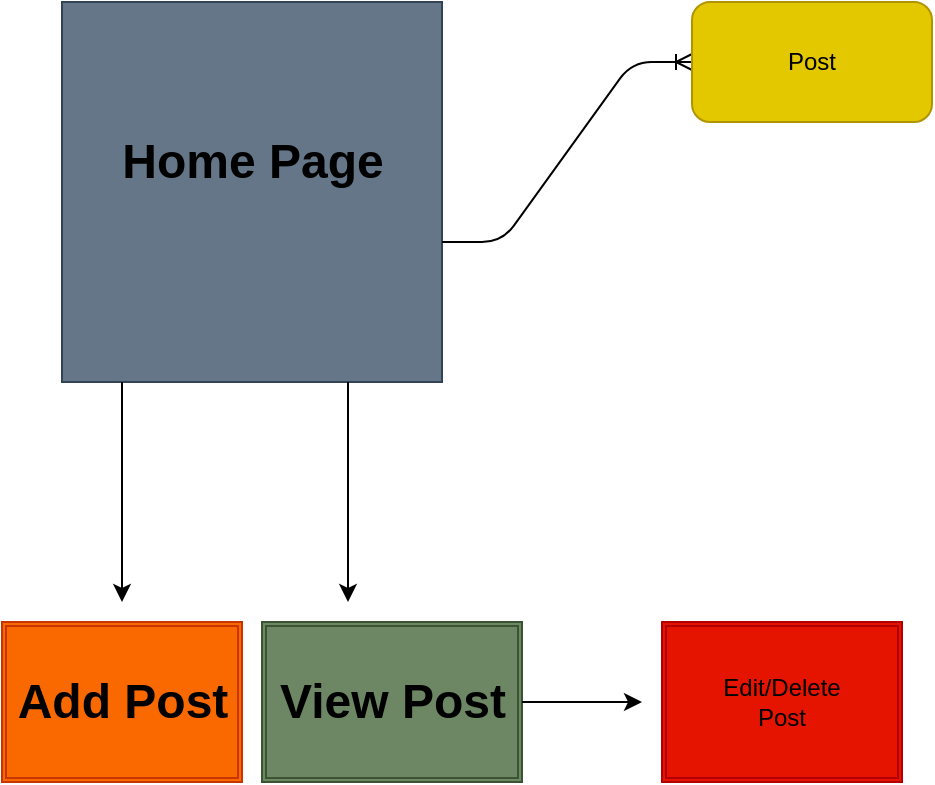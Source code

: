 <mxfile version="13.10.0" type="embed">
    <diagram id="k-OxYGlZ3zx96edbIrVy" name="Page-1">
        <mxGraphModel dx="843" dy="585" grid="1" gridSize="10" guides="1" tooltips="1" connect="1" arrows="1" fold="1" page="1" pageScale="1" pageWidth="850" pageHeight="1100" math="0" shadow="0">
            <root>
                <mxCell id="0"/>
                <mxCell id="1" parent="0"/>
                <mxCell id="2" value="" style="whiteSpace=wrap;html=1;aspect=fixed;fillColor=#647687;strokeColor=#314354;fontColor=#ffffff;" vertex="1" parent="1">
                    <mxGeometry x="50" y="40" width="190" height="190" as="geometry"/>
                </mxCell>
                <mxCell id="3" value="" style="edgeStyle=entityRelationEdgeStyle;fontSize=12;html=1;endArrow=ERoneToMany;" edge="1" parent="1" target="4">
                    <mxGeometry width="100" height="100" relative="1" as="geometry">
                        <mxPoint x="240" y="160" as="sourcePoint"/>
                        <mxPoint x="340" y="60" as="targetPoint"/>
                    </mxGeometry>
                </mxCell>
                <mxCell id="4" value="" style="rounded=1;whiteSpace=wrap;html=1;fillColor=#e3c800;strokeColor=#B09500;fontColor=#ffffff;" vertex="1" parent="1">
                    <mxGeometry x="365" y="40" width="120" height="60" as="geometry"/>
                </mxCell>
                <mxCell id="5" value="" style="shape=ext;double=1;rounded=0;whiteSpace=wrap;html=1;fillColor=#fa6800;strokeColor=#C73500;fontColor=#ffffff;" vertex="1" parent="1">
                    <mxGeometry x="20" y="350" width="120" height="80" as="geometry"/>
                </mxCell>
                <mxCell id="6" value="" style="shape=ext;double=1;rounded=0;whiteSpace=wrap;html=1;fillColor=#e51400;strokeColor=#B20000;fontColor=#ffffff;" vertex="1" parent="1">
                    <mxGeometry x="350" y="350" width="120" height="80" as="geometry"/>
                </mxCell>
                <mxCell id="7" value="" style="shape=ext;double=1;rounded=0;whiteSpace=wrap;html=1;fillColor=#6d8764;strokeColor=#3A5431;fontColor=#ffffff;" vertex="1" parent="1">
                    <mxGeometry x="150" y="350" width="130" height="80" as="geometry"/>
                </mxCell>
                <mxCell id="8" value="" style="endArrow=classic;html=1;" edge="1" parent="1">
                    <mxGeometry width="50" height="50" relative="1" as="geometry">
                        <mxPoint x="80" y="230" as="sourcePoint"/>
                        <mxPoint x="80" y="340" as="targetPoint"/>
                    </mxGeometry>
                </mxCell>
                <mxCell id="11" value="" style="endArrow=classic;html=1;" edge="1" parent="1">
                    <mxGeometry width="50" height="50" relative="1" as="geometry">
                        <mxPoint x="193" y="230" as="sourcePoint"/>
                        <mxPoint x="193" y="340" as="targetPoint"/>
                    </mxGeometry>
                </mxCell>
                <mxCell id="12" value="" style="endArrow=classic;html=1;exitX=1;exitY=0.5;exitDx=0;exitDy=0;" edge="1" parent="1" source="7">
                    <mxGeometry width="50" height="50" relative="1" as="geometry">
                        <mxPoint x="460" y="330" as="sourcePoint"/>
                        <mxPoint x="340" y="390" as="targetPoint"/>
                    </mxGeometry>
                </mxCell>
                <mxCell id="13" value="Home Page" style="text;strokeColor=none;fillColor=none;html=1;fontSize=24;fontStyle=1;verticalAlign=middle;align=center;" vertex="1" parent="1">
                    <mxGeometry x="95" y="100" width="100" height="40" as="geometry"/>
                </mxCell>
                <mxCell id="14" value="Post" style="text;html=1;strokeColor=none;fillColor=none;align=center;verticalAlign=middle;whiteSpace=wrap;rounded=0;fontColor=#000000;" vertex="1" parent="1">
                    <mxGeometry x="405" y="60" width="40" height="20" as="geometry"/>
                </mxCell>
                <mxCell id="15" value="Add Post" style="text;strokeColor=none;fillColor=none;html=1;fontSize=24;fontStyle=1;verticalAlign=middle;align=center;" vertex="1" parent="1">
                    <mxGeometry x="30" y="370" width="100" height="40" as="geometry"/>
                </mxCell>
                <mxCell id="17" value="View Post" style="text;strokeColor=none;fillColor=none;html=1;fontSize=24;fontStyle=1;verticalAlign=middle;align=center;" vertex="1" parent="1">
                    <mxGeometry x="165" y="370" width="100" height="40" as="geometry"/>
                </mxCell>
                <mxCell id="18" value="Edit/Delete&lt;br&gt;Post" style="text;html=1;strokeColor=none;fillColor=none;align=center;verticalAlign=middle;whiteSpace=wrap;rounded=0;" vertex="1" parent="1">
                    <mxGeometry x="390" y="380" width="40" height="20" as="geometry"/>
                </mxCell>
            </root>
        </mxGraphModel>
    </diagram>
</mxfile>